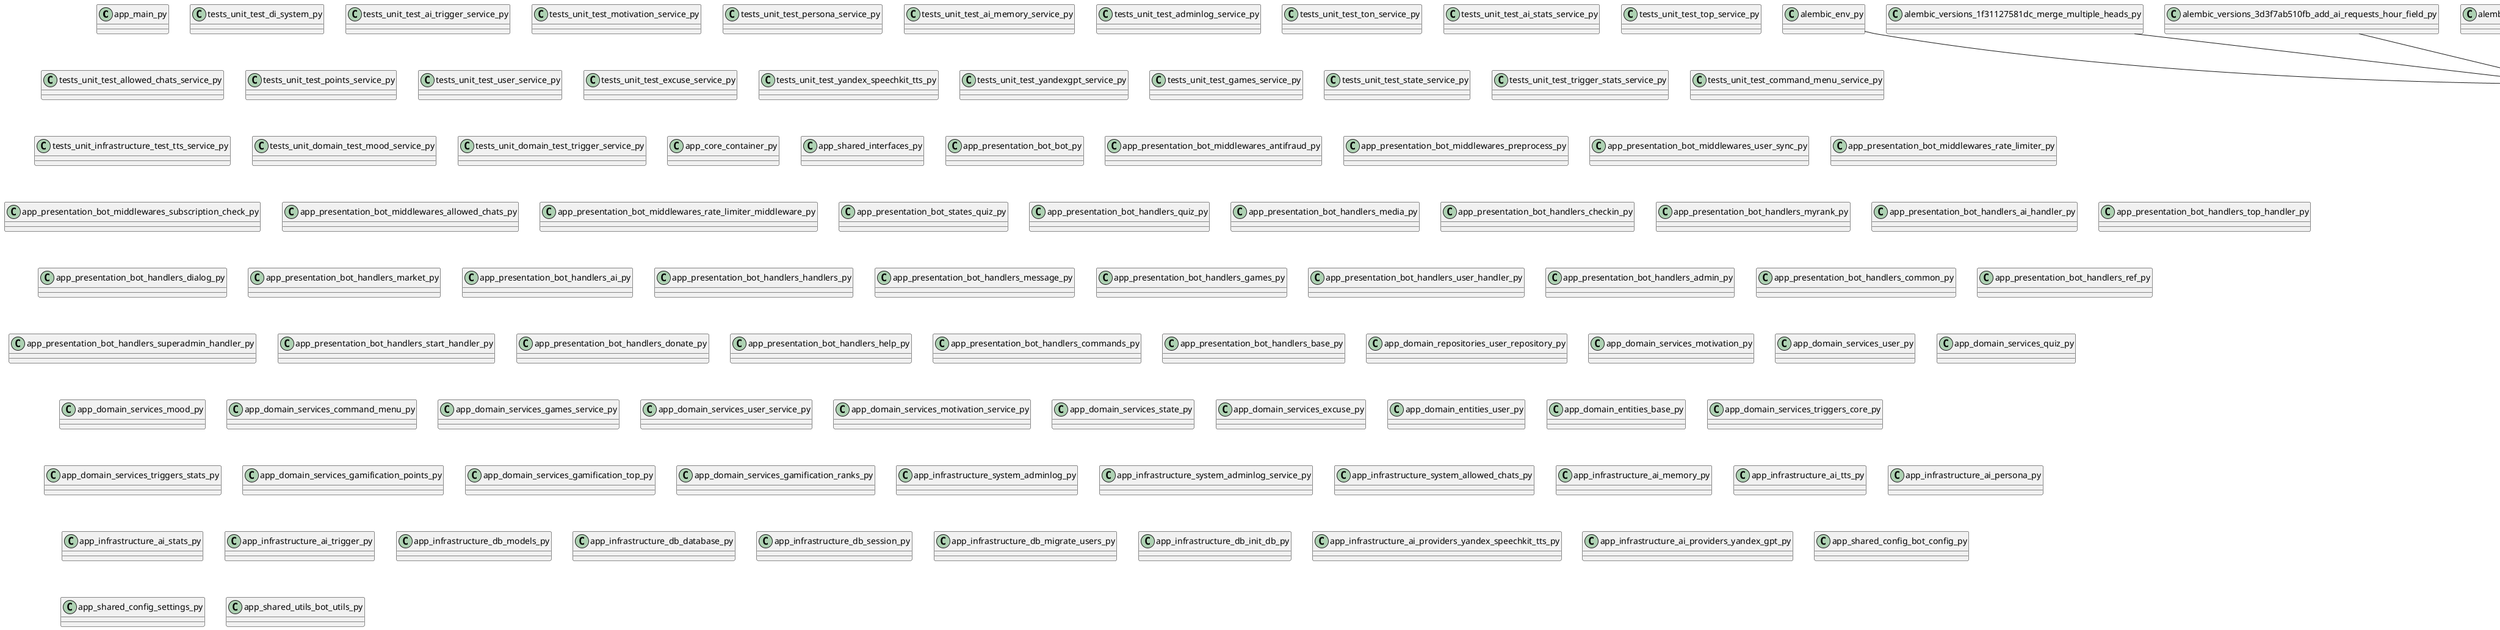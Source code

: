 @startuml
class app_main_py
class alembic_env_py
class alembic
class alembic_versions_1f31127581dc_merge_multiple_heads_py
class alembic_versions_3d3f7ab510fb_add_ai_requests_hour_field_py
class alembic_versions_766b570a8620_initial_clean_py
class alembic_versions_add_performance_indexes_py
class alembic_versions_cfdbcb98726a_merge_heads_py
class alembic_versions_0b58a3d35e45_merge_multiple_heads_py
class tests_unit_test_di_system_py
class tests_unit_test_ai_trigger_service_py
class tests_unit_test_motivation_service_py
class tests_unit_test_persona_service_py
class tests_unit_test_ai_memory_service_py
class tests_unit_test_adminlog_service_py
class tests_unit_test_ton_service_py
class tests_unit_test_ai_stats_service_py
class tests_unit_test_top_service_py
class tests_unit_test_allowed_chats_service_py
class tests_unit_test_points_service_py
class tests_unit_test_user_service_py
class tests_unit_test_excuse_service_py
class tests_unit_test_yandex_speechkit_tts_py
class tests_unit_test_yandexgpt_service_py
class tests_unit_test_games_service_py
class tests_unit_test_state_service_py
class tests_unit_test_trigger_stats_service_py
class tests_unit_test_command_menu_service_py
class tests_unit_infrastructure_test_tts_service_py
class tests_unit_domain_test_mood_service_py
class tests_unit_domain_test_trigger_service_py
class app_core_container_py
class app_shared_interfaces_py
class app_presentation_bot_bot_py
class app_presentation_bot_middlewares_antifraud_py
class app_presentation_bot_middlewares_preprocess_py
class app_presentation_bot_middlewares_user_sync_py
class app_presentation_bot_middlewares_rate_limiter_py
class app_presentation_bot_middlewares_subscription_check_py
class app_presentation_bot_middlewares_allowed_chats_py
class app_presentation_bot_middlewares_rate_limiter_middleware_py
class app_presentation_bot_states_quiz_py
class app_presentation_bot_handlers_quiz_py
class app_presentation_bot_handlers_media_py
class app_presentation_bot_handlers_checkin_py
class app_presentation_bot_handlers_myrank_py
class app_presentation_bot_handlers_ai_handler_py
class app_presentation_bot_handlers_top_handler_py
class app_presentation_bot_handlers_dialog_py
class app_presentation_bot_handlers_market_py
class app_presentation_bot_handlers_ai_py
class app_presentation_bot_handlers_handlers_py
class app_presentation_bot_handlers_message_py
class app_presentation_bot_handlers_games_py
class app_presentation_bot_handlers_user_handler_py
class app_presentation_bot_handlers_admin_py
class app_presentation_bot_handlers_common_py
class app_presentation_bot_handlers_ref_py
class app_presentation_bot_handlers_superadmin_handler_py
class app_presentation_bot_handlers_start_handler_py
class app_presentation_bot_handlers_donate_py
class app_presentation_bot_handlers_help_py
class app_presentation_bot_handlers_commands_py
class app_presentation_bot_handlers_base_py
class app_domain_repositories_user_repository_py
class app_domain_services_motivation_py
class app_domain_services_user_py
class app_domain_services_quiz_py
class app_domain_services_mood_py
class app_domain_services_command_menu_py
class app_domain_services_games_service_py
class app_domain_services_user_service_py
class app_domain_services_motivation_service_py
class app_domain_services_state_py
class app_domain_services_excuse_py
class app_domain_entities_user_py
class app_domain_entities_base_py
class app_domain_services_triggers_core_py
class app_domain_services_triggers_stats_py
class app_domain_services_gamification_points_py
class app_domain_services_gamification_top_py
class app_domain_services_gamification_ranks_py
class app_infrastructure_system_adminlog_py
class app_infrastructure_system_adminlog_service_py
class app_infrastructure_system_allowed_chats_py
class app_infrastructure_ai_memory_py
class app_infrastructure_ai_tts_py
class app_infrastructure_ai_persona_py
class app_infrastructure_ai_stats_py
class app_infrastructure_ai_trigger_py
class app_infrastructure_db_models_py
class app_infrastructure_db_database_py
class app_infrastructure_db_session_py
class app_infrastructure_db_migrate_users_py
class app_infrastructure_db_init_db_py
class app_infrastructure_ai_providers_yandex_speechkit_tts_py
class app_infrastructure_ai_providers_yandex_gpt_py
class app_shared_config_bot_config_py
class app_shared_config_settings_py
class app_shared_utils_bot_utils_py
alembic_env_py --> alembic
alembic_versions_1f31127581dc_merge_multiple_heads_py --> alembic
alembic_versions_3d3f7ab510fb_add_ai_requests_hour_field_py --> alembic
alembic_versions_766b570a8620_initial_clean_py --> alembic
alembic_versions_add_performance_indexes_py --> alembic
alembic_versions_cfdbcb98726a_merge_heads_py --> alembic
alembic_versions_0b58a3d35e45_merge_multiple_heads_py --> alembic
@enduml
